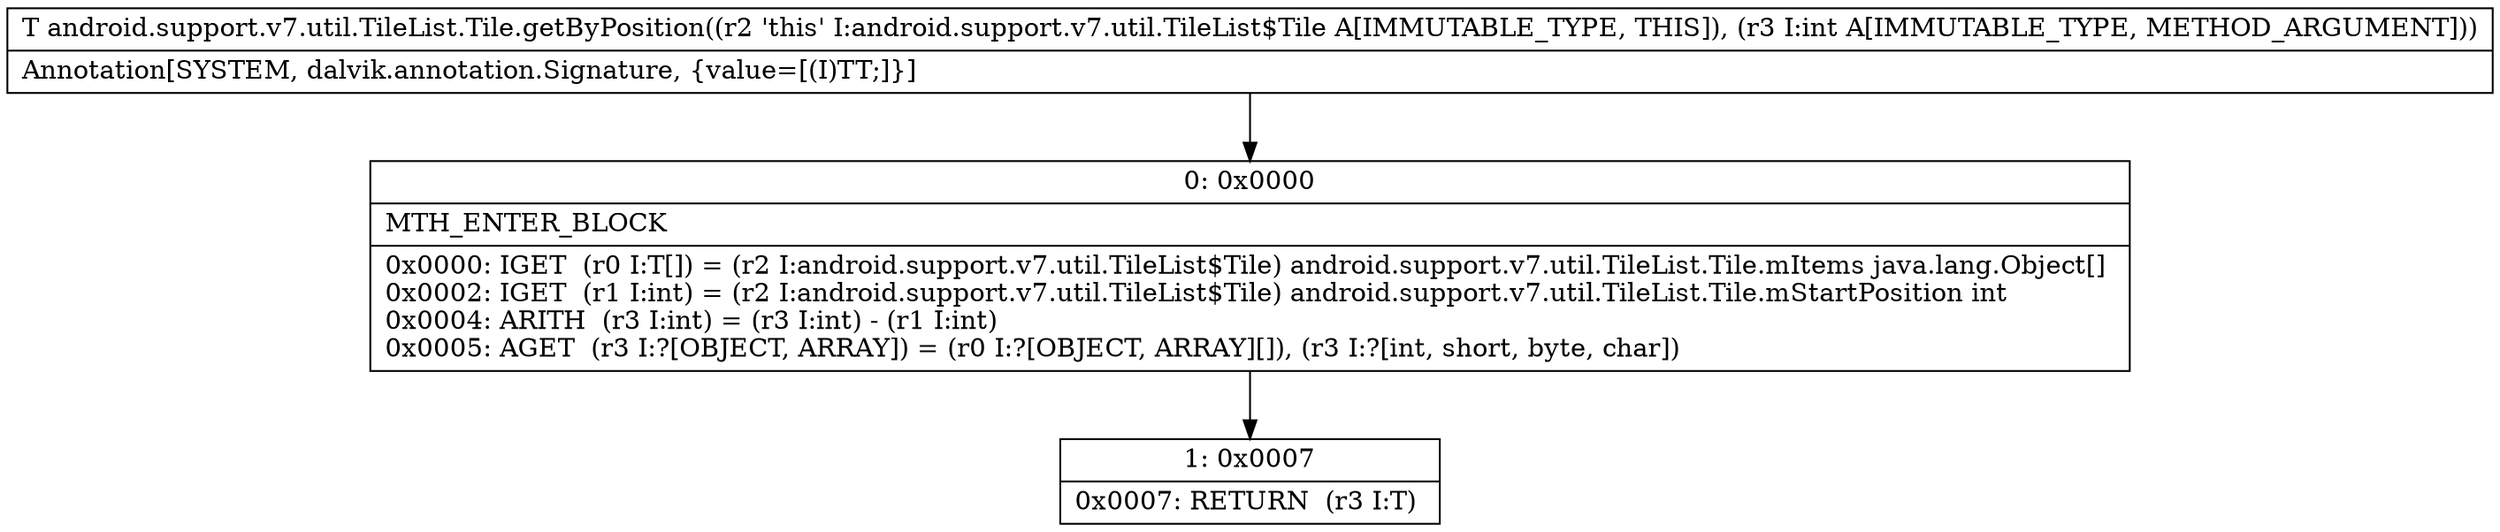 digraph "CFG forandroid.support.v7.util.TileList.Tile.getByPosition(I)Ljava\/lang\/Object;" {
Node_0 [shape=record,label="{0\:\ 0x0000|MTH_ENTER_BLOCK\l|0x0000: IGET  (r0 I:T[]) = (r2 I:android.support.v7.util.TileList$Tile) android.support.v7.util.TileList.Tile.mItems java.lang.Object[] \l0x0002: IGET  (r1 I:int) = (r2 I:android.support.v7.util.TileList$Tile) android.support.v7.util.TileList.Tile.mStartPosition int \l0x0004: ARITH  (r3 I:int) = (r3 I:int) \- (r1 I:int) \l0x0005: AGET  (r3 I:?[OBJECT, ARRAY]) = (r0 I:?[OBJECT, ARRAY][]), (r3 I:?[int, short, byte, char]) \l}"];
Node_1 [shape=record,label="{1\:\ 0x0007|0x0007: RETURN  (r3 I:T) \l}"];
MethodNode[shape=record,label="{T android.support.v7.util.TileList.Tile.getByPosition((r2 'this' I:android.support.v7.util.TileList$Tile A[IMMUTABLE_TYPE, THIS]), (r3 I:int A[IMMUTABLE_TYPE, METHOD_ARGUMENT]))  | Annotation[SYSTEM, dalvik.annotation.Signature, \{value=[(I)TT;]\}]\l}"];
MethodNode -> Node_0;
Node_0 -> Node_1;
}

